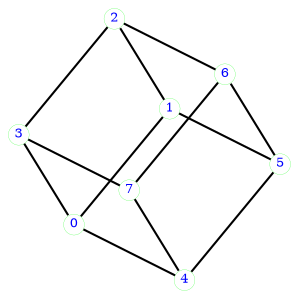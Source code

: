 graph Hexahedron_8  {
  # name= Hexahedron_8
  # n_vert = 8
  # n_node = 8
  # n_edge = 12
  # n_face = 6
  # n_side = 6
  ratio=1;
  layout=nop;
  size="5,5";
  bb="0,0,150,150";
  node [color=Green, fontcolor=Blue, font=Courier,  width="0.14",  height="0.14", shape=circle, fontsize=6, fixedsize=true, penwidth=0.1]; 
  0 [ pos="3.77778,4.04242"];
  1 [ pos="49.7057,59.4823"];
  2 [ pos="23.1892,102.474"];
  3 [ pos="-22.7387,47.0342"];
  4 [ pos="56.8108,-22.4741"];
  5 [ pos="102.739,32.9658"];
  6 [ pos="76.2222,75.9576"];
  7 [ pos="30.2943,20.5177"];
  0 -- 1 ; 
  1 -- 2 ; 
  2 -- 3 ; 
  3 -- 0 ; 
  4 -- 5 ; 
  5 -- 6 ; 
  6 -- 7 ; 
  7 -- 4 ; 
  0 -- 4 ; 
  1 -- 5 ; 
  2 -- 6 ; 
  3 -- 7 ; 
}
